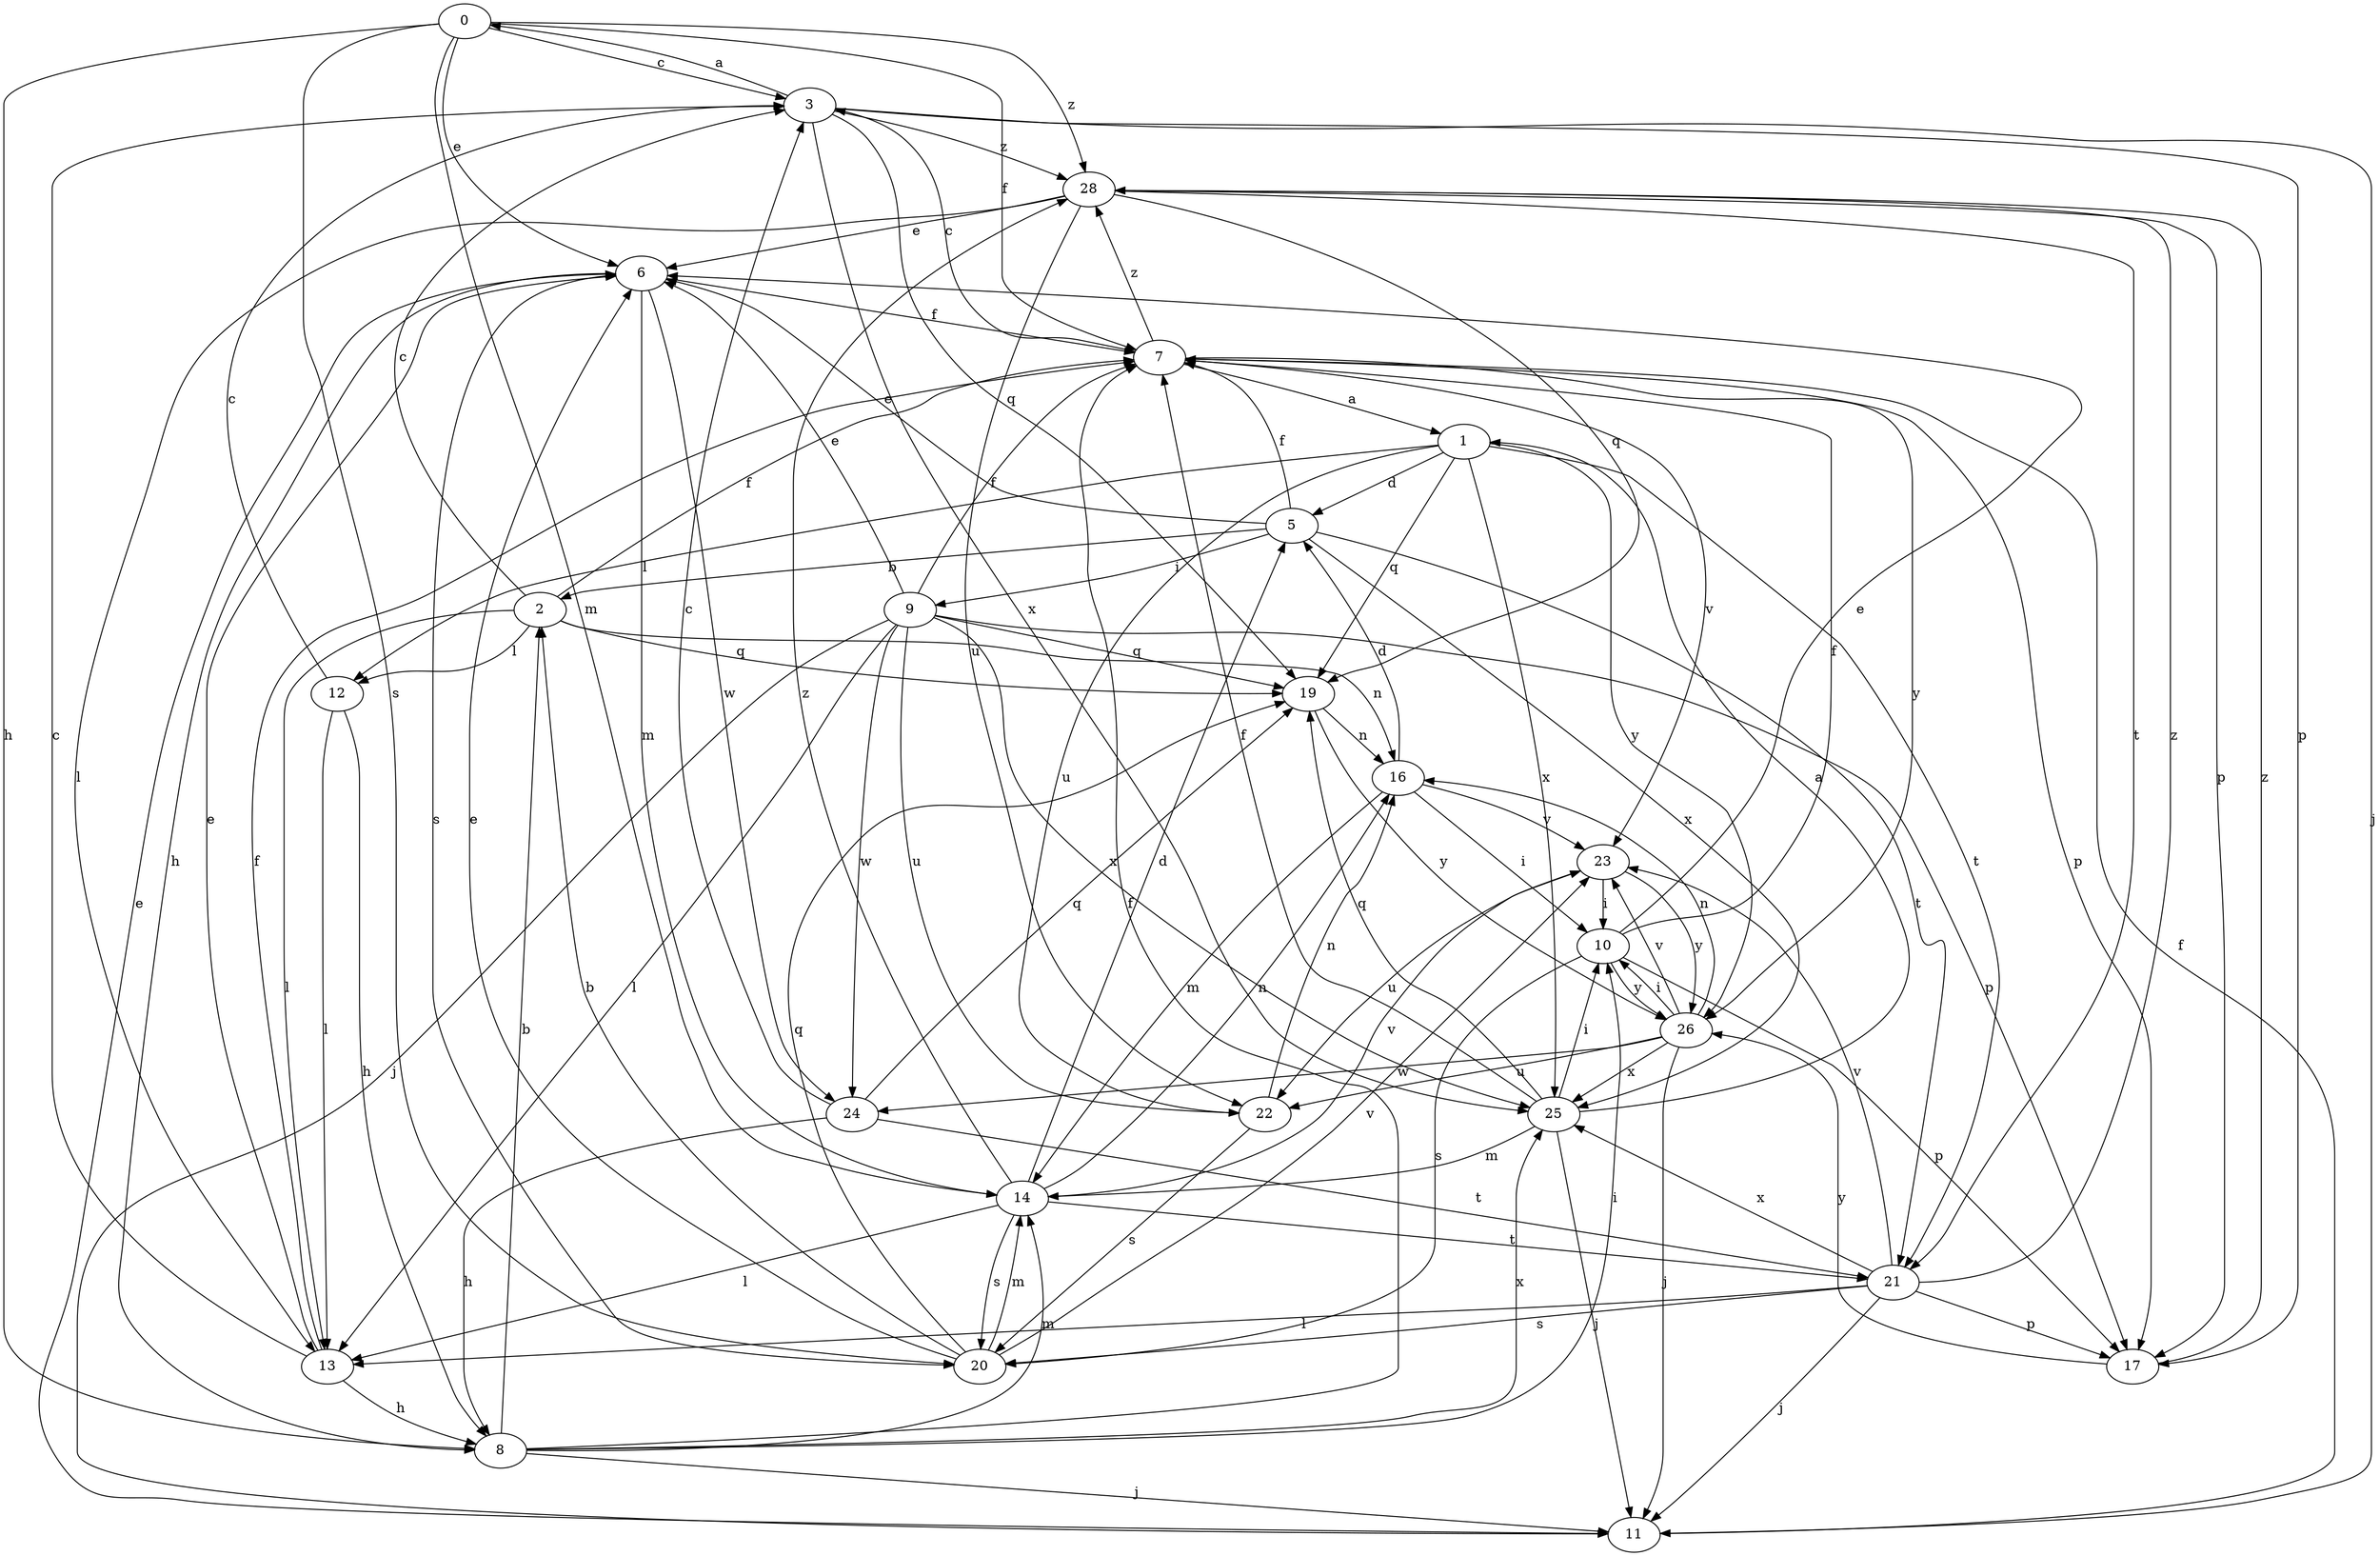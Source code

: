 strict digraph  {
0;
1;
2;
3;
5;
6;
7;
8;
9;
10;
11;
12;
13;
14;
16;
17;
19;
20;
21;
22;
23;
24;
25;
26;
28;
0 -> 3  [label=c];
0 -> 6  [label=e];
0 -> 7  [label=f];
0 -> 8  [label=h];
0 -> 14  [label=m];
0 -> 20  [label=s];
0 -> 28  [label=z];
1 -> 5  [label=d];
1 -> 12  [label=l];
1 -> 19  [label=q];
1 -> 21  [label=t];
1 -> 22  [label=u];
1 -> 25  [label=x];
1 -> 26  [label=y];
2 -> 3  [label=c];
2 -> 7  [label=f];
2 -> 12  [label=l];
2 -> 13  [label=l];
2 -> 16  [label=n];
2 -> 19  [label=q];
3 -> 0  [label=a];
3 -> 11  [label=j];
3 -> 17  [label=p];
3 -> 19  [label=q];
3 -> 25  [label=x];
3 -> 28  [label=z];
5 -> 2  [label=b];
5 -> 6  [label=e];
5 -> 7  [label=f];
5 -> 9  [label=i];
5 -> 21  [label=t];
5 -> 25  [label=x];
6 -> 7  [label=f];
6 -> 8  [label=h];
6 -> 14  [label=m];
6 -> 20  [label=s];
6 -> 24  [label=w];
7 -> 1  [label=a];
7 -> 3  [label=c];
7 -> 17  [label=p];
7 -> 23  [label=v];
7 -> 26  [label=y];
7 -> 28  [label=z];
8 -> 2  [label=b];
8 -> 7  [label=f];
8 -> 10  [label=i];
8 -> 11  [label=j];
8 -> 14  [label=m];
8 -> 25  [label=x];
9 -> 6  [label=e];
9 -> 7  [label=f];
9 -> 11  [label=j];
9 -> 13  [label=l];
9 -> 17  [label=p];
9 -> 19  [label=q];
9 -> 22  [label=u];
9 -> 24  [label=w];
9 -> 25  [label=x];
10 -> 6  [label=e];
10 -> 7  [label=f];
10 -> 17  [label=p];
10 -> 20  [label=s];
10 -> 26  [label=y];
11 -> 6  [label=e];
11 -> 7  [label=f];
12 -> 3  [label=c];
12 -> 8  [label=h];
12 -> 13  [label=l];
13 -> 3  [label=c];
13 -> 6  [label=e];
13 -> 7  [label=f];
13 -> 8  [label=h];
14 -> 5  [label=d];
14 -> 13  [label=l];
14 -> 16  [label=n];
14 -> 20  [label=s];
14 -> 21  [label=t];
14 -> 23  [label=v];
14 -> 28  [label=z];
16 -> 5  [label=d];
16 -> 10  [label=i];
16 -> 14  [label=m];
16 -> 23  [label=v];
17 -> 26  [label=y];
17 -> 28  [label=z];
19 -> 16  [label=n];
19 -> 26  [label=y];
20 -> 2  [label=b];
20 -> 6  [label=e];
20 -> 14  [label=m];
20 -> 19  [label=q];
20 -> 23  [label=v];
21 -> 11  [label=j];
21 -> 13  [label=l];
21 -> 17  [label=p];
21 -> 20  [label=s];
21 -> 23  [label=v];
21 -> 25  [label=x];
21 -> 28  [label=z];
22 -> 16  [label=n];
22 -> 20  [label=s];
23 -> 10  [label=i];
23 -> 22  [label=u];
23 -> 26  [label=y];
24 -> 3  [label=c];
24 -> 8  [label=h];
24 -> 19  [label=q];
24 -> 21  [label=t];
25 -> 1  [label=a];
25 -> 7  [label=f];
25 -> 10  [label=i];
25 -> 11  [label=j];
25 -> 14  [label=m];
25 -> 19  [label=q];
26 -> 10  [label=i];
26 -> 11  [label=j];
26 -> 16  [label=n];
26 -> 22  [label=u];
26 -> 23  [label=v];
26 -> 24  [label=w];
26 -> 25  [label=x];
28 -> 6  [label=e];
28 -> 13  [label=l];
28 -> 17  [label=p];
28 -> 19  [label=q];
28 -> 21  [label=t];
28 -> 22  [label=u];
}
